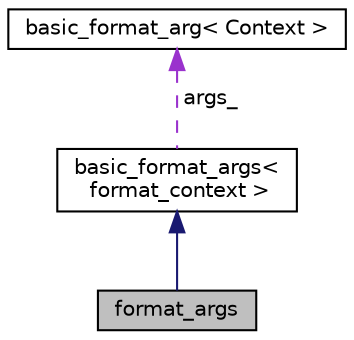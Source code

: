 digraph "format_args"
{
  edge [fontname="Helvetica",fontsize="10",labelfontname="Helvetica",labelfontsize="10"];
  node [fontname="Helvetica",fontsize="10",shape=record];
  Node1 [label="format_args",height=0.2,width=0.4,color="black", fillcolor="grey75", style="filled" fontcolor="black"];
  Node2 -> Node1 [dir="back",color="midnightblue",fontsize="10",style="solid",fontname="Helvetica"];
  Node2 [label="basic_format_args\<\l format_context \>",height=0.2,width=0.4,color="black", fillcolor="white", style="filled",URL="$classbasic__format__args.html"];
  Node3 -> Node2 [dir="back",color="darkorchid3",fontsize="10",style="dashed",label=" args_" ,fontname="Helvetica"];
  Node3 [label="basic_format_arg\< Context \>",height=0.2,width=0.4,color="black", fillcolor="white", style="filled",URL="$classbasic__format__arg.html"];
}
